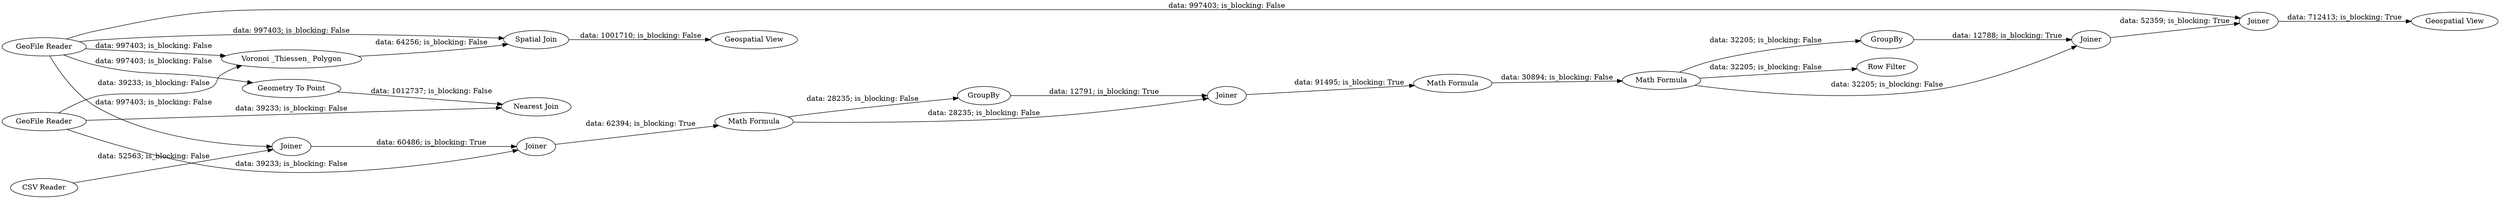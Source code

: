 digraph {
	"3824317705690299236_18" [label=Joiner]
	"3824317705690299236_17" [label=Joiner]
	"3824317705690299236_16" [label=GroupBy]
	"3824317705690299236_8" [label="CSV Reader"]
	"3824317705690299236_10" [label=Joiner]
	"3824317705690299236_2" [label="GeoFile Reader"]
	"3824317705690299236_4" [label="Spatial Join"]
	"3824317705690299236_14" [label="Math Formula"]
	"3824317705690299236_15" [label="Math Formula"]
	"3824317705690299236_21" [label="Geometry To Point"]
	"3824317705690299236_11" [label="Math Formula"]
	"3824317705690299236_9" [label=Joiner]
	"3824317705690299236_6" [label="Nearest Join"]
	"3824317705690299236_3" [label="Voronoi _Thiessen_ Polygon"]
	"3824317705690299236_12" [label=GroupBy]
	"3824317705690299236_20" [label="Geospatial View"]
	"3824317705690299236_13" [label=Joiner]
	"3824317705690299236_5" [label="Geospatial View"]
	"3824317705690299236_19" [label="Row Filter"]
	"3824317705690299236_1" [label="GeoFile Reader"]
	"3824317705690299236_1" -> "3824317705690299236_10" [label="data: 39233; is_blocking: False"]
	"3824317705690299236_11" -> "3824317705690299236_12" [label="data: 28235; is_blocking: False"]
	"3824317705690299236_1" -> "3824317705690299236_3" [label="data: 39233; is_blocking: False"]
	"3824317705690299236_16" -> "3824317705690299236_17" [label="data: 12788; is_blocking: True"]
	"3824317705690299236_14" -> "3824317705690299236_15" [label="data: 30894; is_blocking: False"]
	"3824317705690299236_2" -> "3824317705690299236_3" [label="data: 997403; is_blocking: False"]
	"3824317705690299236_18" -> "3824317705690299236_20" [label="data: 712413; is_blocking: True"]
	"3824317705690299236_3" -> "3824317705690299236_4" [label="data: 64256; is_blocking: False"]
	"3824317705690299236_2" -> "3824317705690299236_9" [label="data: 997403; is_blocking: False"]
	"3824317705690299236_15" -> "3824317705690299236_19" [label="data: 32205; is_blocking: False"]
	"3824317705690299236_2" -> "3824317705690299236_21" [label="data: 997403; is_blocking: False"]
	"3824317705690299236_12" -> "3824317705690299236_13" [label="data: 12791; is_blocking: True"]
	"3824317705690299236_10" -> "3824317705690299236_11" [label="data: 62394; is_blocking: True"]
	"3824317705690299236_8" -> "3824317705690299236_9" [label="data: 52563; is_blocking: False"]
	"3824317705690299236_11" -> "3824317705690299236_13" [label="data: 28235; is_blocking: False"]
	"3824317705690299236_21" -> "3824317705690299236_6" [label="data: 1012737; is_blocking: False"]
	"3824317705690299236_17" -> "3824317705690299236_18" [label="data: 52359; is_blocking: True"]
	"3824317705690299236_13" -> "3824317705690299236_14" [label="data: 91495; is_blocking: True"]
	"3824317705690299236_2" -> "3824317705690299236_18" [label="data: 997403; is_blocking: False"]
	"3824317705690299236_4" -> "3824317705690299236_5" [label="data: 1001710; is_blocking: False"]
	"3824317705690299236_1" -> "3824317705690299236_6" [label="data: 39233; is_blocking: False"]
	"3824317705690299236_15" -> "3824317705690299236_17" [label="data: 32205; is_blocking: False"]
	"3824317705690299236_9" -> "3824317705690299236_10" [label="data: 60486; is_blocking: True"]
	"3824317705690299236_15" -> "3824317705690299236_16" [label="data: 32205; is_blocking: False"]
	"3824317705690299236_2" -> "3824317705690299236_4" [label="data: 997403; is_blocking: False"]
	rankdir=LR
}
